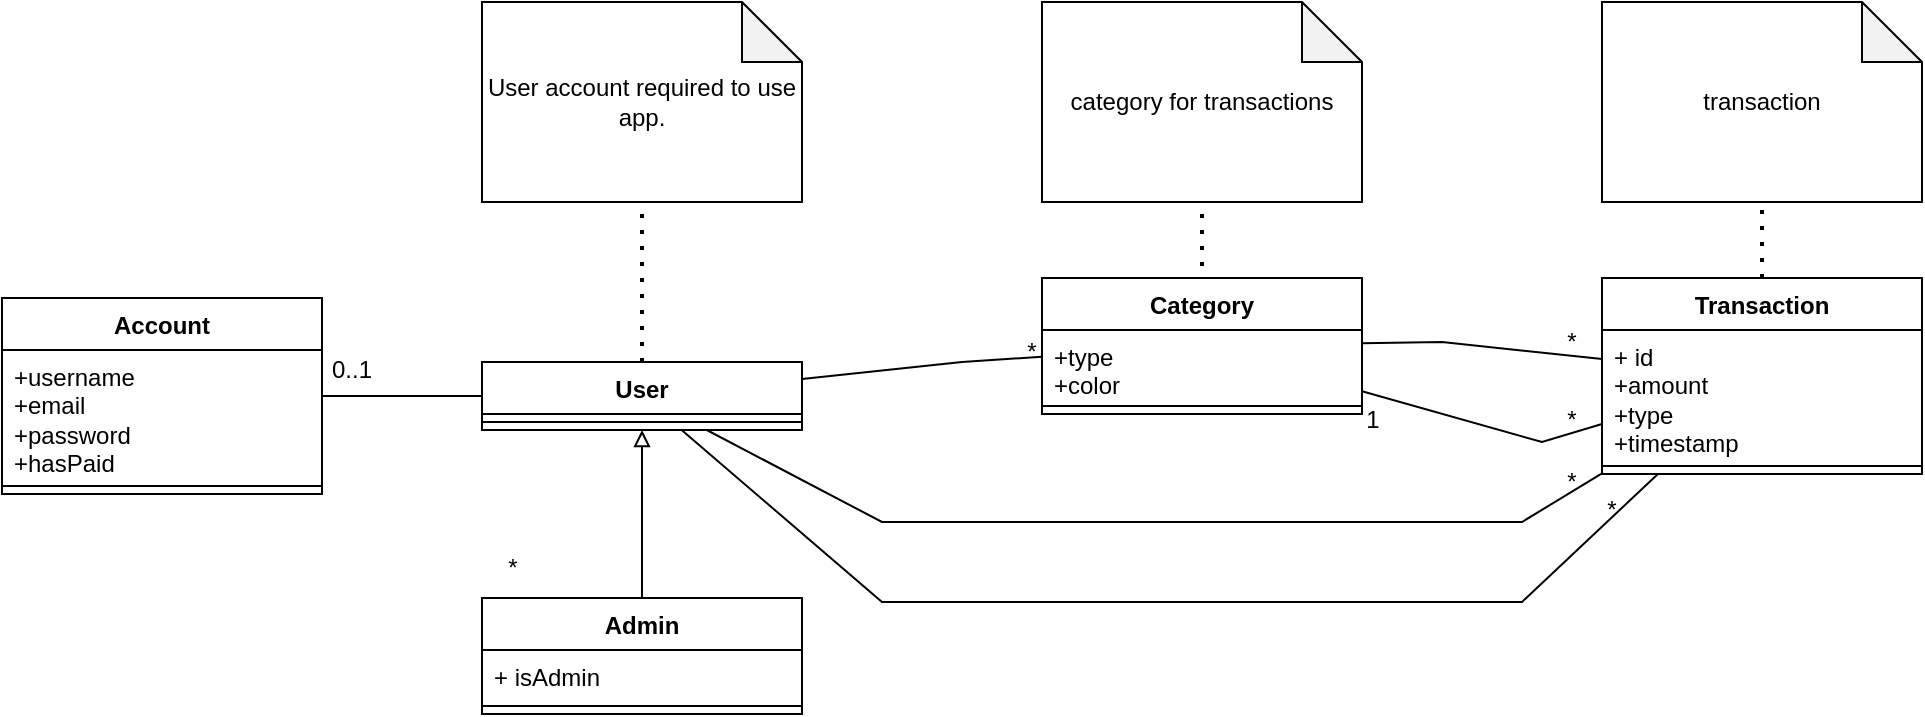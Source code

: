 <mxfile version="21.2.1" type="device">
  <diagram name="Page-1" id="bWD9T5PZyZ2lGrPmeZSB">
    <mxGraphModel dx="2216" dy="796" grid="1" gridSize="10" guides="1" tooltips="1" connect="1" arrows="1" fold="1" page="1" pageScale="1" pageWidth="850" pageHeight="1100" math="0" shadow="0">
      <root>
        <mxCell id="0" />
        <mxCell id="1" parent="0" />
        <mxCell id="7YN3MFbd8wUG7k_bTS1g-21" value="User account required to use app." style="shape=note;whiteSpace=wrap;html=1;backgroundOutline=1;darkOpacity=0.05;" parent="1" vertex="1">
          <mxGeometry x="200" y="300" width="160" height="100" as="geometry" />
        </mxCell>
        <mxCell id="7YN3MFbd8wUG7k_bTS1g-22" value="" style="endArrow=none;dashed=1;html=1;dashPattern=1 3;strokeWidth=2;rounded=0;" parent="1" source="1fNEbjh4FirybOxassPJ-1" target="7YN3MFbd8wUG7k_bTS1g-21" edge="1">
          <mxGeometry width="50" height="50" relative="1" as="geometry">
            <mxPoint x="280" y="440" as="sourcePoint" />
            <mxPoint x="290" y="380" as="targetPoint" />
          </mxGeometry>
        </mxCell>
        <mxCell id="7YN3MFbd8wUG7k_bTS1g-23" value="category for transactions" style="shape=note;whiteSpace=wrap;html=1;backgroundOutline=1;darkOpacity=0.05;" parent="1" vertex="1">
          <mxGeometry x="480" y="300" width="160" height="100" as="geometry" />
        </mxCell>
        <mxCell id="7YN3MFbd8wUG7k_bTS1g-25" value="transaction" style="shape=note;whiteSpace=wrap;html=1;backgroundOutline=1;darkOpacity=0.05;" parent="1" vertex="1">
          <mxGeometry x="760" y="300" width="160" height="100" as="geometry" />
        </mxCell>
        <mxCell id="7YN3MFbd8wUG7k_bTS1g-33" value="" style="endArrow=none;dashed=1;html=1;dashPattern=1 3;strokeWidth=2;rounded=0;" parent="1" target="7YN3MFbd8wUG7k_bTS1g-23" edge="1">
          <mxGeometry width="50" height="50" relative="1" as="geometry">
            <mxPoint x="560" y="440" as="sourcePoint" />
            <mxPoint x="559.5" y="360" as="targetPoint" />
          </mxGeometry>
        </mxCell>
        <mxCell id="7YN3MFbd8wUG7k_bTS1g-34" value="" style="endArrow=none;dashed=1;html=1;dashPattern=1 3;strokeWidth=2;rounded=0;" parent="1" target="7YN3MFbd8wUG7k_bTS1g-25" edge="1">
          <mxGeometry width="50" height="50" relative="1" as="geometry">
            <mxPoint x="840" y="438" as="sourcePoint" />
            <mxPoint x="570" y="370" as="targetPoint" />
          </mxGeometry>
        </mxCell>
        <mxCell id="7YN3MFbd8wUG7k_bTS1g-46" value="" style="endArrow=none;html=1;rounded=0;" parent="1" source="1fNEbjh4FirybOxassPJ-1" target="1fNEbjh4FirybOxassPJ-20" edge="1">
          <mxGeometry width="50" height="50" relative="1" as="geometry">
            <mxPoint x="360" y="492.5" as="sourcePoint" />
            <mxPoint x="480" y="479.667" as="targetPoint" />
            <Array as="points">
              <mxPoint x="440" y="480" />
            </Array>
          </mxGeometry>
        </mxCell>
        <mxCell id="7YN3MFbd8wUG7k_bTS1g-48" value="" style="endArrow=none;html=1;rounded=0;" parent="1" source="1fNEbjh4FirybOxassPJ-1" target="1fNEbjh4FirybOxassPJ-24" edge="1">
          <mxGeometry width="50" height="50" relative="1" as="geometry">
            <mxPoint x="360" y="541.667" as="sourcePoint" />
            <mxPoint x="760" y="541.0" as="targetPoint" />
            <Array as="points">
              <mxPoint x="400" y="560" />
              <mxPoint x="720" y="560" />
            </Array>
          </mxGeometry>
        </mxCell>
        <mxCell id="7YN3MFbd8wUG7k_bTS1g-51" value="" style="endArrow=none;html=1;rounded=0;" parent="1" source="1fNEbjh4FirybOxassPJ-1" target="1fNEbjh4FirybOxassPJ-24" edge="1">
          <mxGeometry width="50" height="50" relative="1" as="geometry">
            <mxPoint x="360" y="568.333" as="sourcePoint" />
            <mxPoint x="760" y="567.667" as="targetPoint" />
            <Array as="points">
              <mxPoint x="400" y="600" />
              <mxPoint x="720" y="600" />
            </Array>
          </mxGeometry>
        </mxCell>
        <mxCell id="7YN3MFbd8wUG7k_bTS1g-53" value="" style="endArrow=none;html=1;rounded=0;" parent="1" source="1fNEbjh4FirybOxassPJ-24" target="1fNEbjh4FirybOxassPJ-20" edge="1">
          <mxGeometry width="50" height="50" relative="1" as="geometry">
            <mxPoint x="760" y="515.364" as="sourcePoint" />
            <mxPoint x="640" y="498.294" as="targetPoint" />
            <Array as="points">
              <mxPoint x="730" y="520" />
            </Array>
          </mxGeometry>
        </mxCell>
        <mxCell id="7YN3MFbd8wUG7k_bTS1g-54" value="1" style="text;html=1;align=center;verticalAlign=middle;resizable=0;points=[];autosize=1;strokeColor=none;fillColor=none;" parent="1" vertex="1">
          <mxGeometry x="630" y="494" width="30" height="30" as="geometry" />
        </mxCell>
        <mxCell id="7YN3MFbd8wUG7k_bTS1g-55" value="" style="endArrow=none;html=1;rounded=0;" parent="1" source="1fNEbjh4FirybOxassPJ-20" target="1fNEbjh4FirybOxassPJ-24" edge="1">
          <mxGeometry width="50" height="50" relative="1" as="geometry">
            <mxPoint x="640" y="473" as="sourcePoint" />
            <mxPoint x="760" y="486.5" as="targetPoint" />
            <Array as="points">
              <mxPoint x="680" y="470" />
            </Array>
          </mxGeometry>
        </mxCell>
        <mxCell id="7YN3MFbd8wUG7k_bTS1g-58" value="*" style="text;html=1;align=center;verticalAlign=middle;resizable=0;points=[];autosize=1;strokeColor=none;fillColor=none;" parent="1" vertex="1">
          <mxGeometry x="200" y="568" width="30" height="30" as="geometry" />
        </mxCell>
        <mxCell id="1fNEbjh4FirybOxassPJ-1" value="User" style="swimlane;fontStyle=1;align=center;verticalAlign=top;childLayout=stackLayout;horizontal=1;startSize=26;horizontalStack=0;resizeParent=1;resizeParentMax=0;resizeLast=0;collapsible=1;marginBottom=0;whiteSpace=wrap;html=1;" vertex="1" parent="1">
          <mxGeometry x="200" y="480" width="160" height="34" as="geometry" />
        </mxCell>
        <mxCell id="1fNEbjh4FirybOxassPJ-3" value="" style="line;strokeWidth=1;fillColor=none;align=left;verticalAlign=middle;spacingTop=-1;spacingLeft=3;spacingRight=3;rotatable=0;labelPosition=right;points=[];portConstraint=eastwest;strokeColor=inherit;" vertex="1" parent="1fNEbjh4FirybOxassPJ-1">
          <mxGeometry y="26" width="160" height="8" as="geometry" />
        </mxCell>
        <mxCell id="1fNEbjh4FirybOxassPJ-7" value="Account" style="swimlane;fontStyle=1;align=center;verticalAlign=top;childLayout=stackLayout;horizontal=1;startSize=26;horizontalStack=0;resizeParent=1;resizeParentMax=0;resizeLast=0;collapsible=1;marginBottom=0;whiteSpace=wrap;html=1;" vertex="1" parent="1">
          <mxGeometry x="-40" y="448" width="160" height="98" as="geometry" />
        </mxCell>
        <mxCell id="1fNEbjh4FirybOxassPJ-8" value="+username&lt;br&gt;+email&lt;br&gt;+password&lt;br&gt;+hasPaid" style="text;strokeColor=none;fillColor=none;align=left;verticalAlign=top;spacingLeft=4;spacingRight=4;overflow=hidden;rotatable=0;points=[[0,0.5],[1,0.5]];portConstraint=eastwest;whiteSpace=wrap;html=1;" vertex="1" parent="1fNEbjh4FirybOxassPJ-7">
          <mxGeometry y="26" width="160" height="64" as="geometry" />
        </mxCell>
        <mxCell id="1fNEbjh4FirybOxassPJ-9" value="" style="line;strokeWidth=1;fillColor=none;align=left;verticalAlign=middle;spacingTop=-1;spacingLeft=3;spacingRight=3;rotatable=0;labelPosition=right;points=[];portConstraint=eastwest;strokeColor=inherit;" vertex="1" parent="1fNEbjh4FirybOxassPJ-7">
          <mxGeometry y="90" width="160" height="8" as="geometry" />
        </mxCell>
        <mxCell id="1fNEbjh4FirybOxassPJ-11" value="" style="endArrow=none;html=1;rounded=0;" edge="1" parent="1" source="1fNEbjh4FirybOxassPJ-7" target="1fNEbjh4FirybOxassPJ-1">
          <mxGeometry width="50" height="50" relative="1" as="geometry">
            <mxPoint x="70" y="800" as="sourcePoint" />
            <mxPoint x="120" y="750" as="targetPoint" />
          </mxGeometry>
        </mxCell>
        <mxCell id="1fNEbjh4FirybOxassPJ-12" value="0..1" style="text;html=1;strokeColor=none;fillColor=none;align=center;verticalAlign=middle;whiteSpace=wrap;rounded=0;" vertex="1" parent="1">
          <mxGeometry x="120" y="474" width="30" height="20" as="geometry" />
        </mxCell>
        <mxCell id="1fNEbjh4FirybOxassPJ-14" value="" style="endArrow=block;html=1;rounded=0;endFill=0;strokeWidth=1;jumpSize=6;" edge="1" parent="1" source="1fNEbjh4FirybOxassPJ-15" target="1fNEbjh4FirybOxassPJ-1">
          <mxGeometry width="50" height="50" relative="1" as="geometry">
            <mxPoint x="310" y="800" as="sourcePoint" />
            <mxPoint x="300" y="790" as="targetPoint" />
          </mxGeometry>
        </mxCell>
        <mxCell id="1fNEbjh4FirybOxassPJ-15" value="Admin" style="swimlane;fontStyle=1;align=center;verticalAlign=top;childLayout=stackLayout;horizontal=1;startSize=26;horizontalStack=0;resizeParent=1;resizeParentMax=0;resizeLast=0;collapsible=1;marginBottom=0;whiteSpace=wrap;html=1;" vertex="1" parent="1">
          <mxGeometry x="200" y="598" width="160" height="58" as="geometry" />
        </mxCell>
        <mxCell id="1fNEbjh4FirybOxassPJ-16" value="+ isAdmin" style="text;strokeColor=none;fillColor=none;align=left;verticalAlign=top;spacingLeft=4;spacingRight=4;overflow=hidden;rotatable=0;points=[[0,0.5],[1,0.5]];portConstraint=eastwest;whiteSpace=wrap;html=1;" vertex="1" parent="1fNEbjh4FirybOxassPJ-15">
          <mxGeometry y="26" width="160" height="24" as="geometry" />
        </mxCell>
        <mxCell id="1fNEbjh4FirybOxassPJ-17" value="" style="line;strokeWidth=1;fillColor=none;align=left;verticalAlign=middle;spacingTop=-1;spacingLeft=3;spacingRight=3;rotatable=0;labelPosition=right;points=[];portConstraint=eastwest;strokeColor=inherit;" vertex="1" parent="1fNEbjh4FirybOxassPJ-15">
          <mxGeometry y="50" width="160" height="8" as="geometry" />
        </mxCell>
        <mxCell id="1fNEbjh4FirybOxassPJ-20" value="Category" style="swimlane;fontStyle=1;align=center;verticalAlign=top;childLayout=stackLayout;horizontal=1;startSize=26;horizontalStack=0;resizeParent=1;resizeParentMax=0;resizeLast=0;collapsible=1;marginBottom=0;whiteSpace=wrap;html=1;" vertex="1" parent="1">
          <mxGeometry x="480" y="438" width="160" height="68" as="geometry" />
        </mxCell>
        <mxCell id="1fNEbjh4FirybOxassPJ-21" value="+type&lt;br&gt;+color" style="text;strokeColor=none;fillColor=none;align=left;verticalAlign=top;spacingLeft=4;spacingRight=4;overflow=hidden;rotatable=0;points=[[0,0.5],[1,0.5]];portConstraint=eastwest;whiteSpace=wrap;html=1;" vertex="1" parent="1fNEbjh4FirybOxassPJ-20">
          <mxGeometry y="26" width="160" height="34" as="geometry" />
        </mxCell>
        <mxCell id="1fNEbjh4FirybOxassPJ-22" value="" style="line;strokeWidth=1;fillColor=none;align=left;verticalAlign=middle;spacingTop=-1;spacingLeft=3;spacingRight=3;rotatable=0;labelPosition=right;points=[];portConstraint=eastwest;strokeColor=inherit;" vertex="1" parent="1fNEbjh4FirybOxassPJ-20">
          <mxGeometry y="60" width="160" height="8" as="geometry" />
        </mxCell>
        <mxCell id="1fNEbjh4FirybOxassPJ-24" value="Transaction" style="swimlane;fontStyle=1;align=center;verticalAlign=top;childLayout=stackLayout;horizontal=1;startSize=26;horizontalStack=0;resizeParent=1;resizeParentMax=0;resizeLast=0;collapsible=1;marginBottom=0;whiteSpace=wrap;html=1;" vertex="1" parent="1">
          <mxGeometry x="760" y="438" width="160" height="98" as="geometry" />
        </mxCell>
        <mxCell id="1fNEbjh4FirybOxassPJ-25" value="+ id&lt;br&gt;+amount&lt;br&gt;+type&lt;br&gt;+timestamp" style="text;strokeColor=none;fillColor=none;align=left;verticalAlign=top;spacingLeft=4;spacingRight=4;overflow=hidden;rotatable=0;points=[[0,0.5],[1,0.5]];portConstraint=eastwest;whiteSpace=wrap;html=1;" vertex="1" parent="1fNEbjh4FirybOxassPJ-24">
          <mxGeometry y="26" width="160" height="64" as="geometry" />
        </mxCell>
        <mxCell id="1fNEbjh4FirybOxassPJ-26" value="" style="line;strokeWidth=1;fillColor=none;align=left;verticalAlign=middle;spacingTop=-1;spacingLeft=3;spacingRight=3;rotatable=0;labelPosition=right;points=[];portConstraint=eastwest;strokeColor=inherit;" vertex="1" parent="1fNEbjh4FirybOxassPJ-24">
          <mxGeometry y="90" width="160" height="8" as="geometry" />
        </mxCell>
        <mxCell id="1fNEbjh4FirybOxassPJ-28" value="*" style="text;html=1;strokeColor=none;fillColor=none;align=center;verticalAlign=middle;whiteSpace=wrap;rounded=0;" vertex="1" parent="1">
          <mxGeometry x="740" y="466" width="10" height="8" as="geometry" />
        </mxCell>
        <mxCell id="1fNEbjh4FirybOxassPJ-29" value="*" style="text;html=1;strokeColor=none;fillColor=none;align=center;verticalAlign=middle;whiteSpace=wrap;rounded=0;" vertex="1" parent="1">
          <mxGeometry x="740" y="505" width="10" height="8" as="geometry" />
        </mxCell>
        <mxCell id="1fNEbjh4FirybOxassPJ-30" value="*" style="text;html=1;strokeColor=none;fillColor=none;align=center;verticalAlign=middle;whiteSpace=wrap;rounded=0;" vertex="1" parent="1">
          <mxGeometry x="740" y="536" width="10" height="8" as="geometry" />
        </mxCell>
        <mxCell id="1fNEbjh4FirybOxassPJ-31" value="*" style="text;html=1;strokeColor=none;fillColor=none;align=center;verticalAlign=middle;whiteSpace=wrap;rounded=0;" vertex="1" parent="1">
          <mxGeometry x="760" y="550" width="10" height="8" as="geometry" />
        </mxCell>
        <mxCell id="1fNEbjh4FirybOxassPJ-33" value="*" style="text;html=1;strokeColor=none;fillColor=none;align=center;verticalAlign=middle;whiteSpace=wrap;rounded=0;" vertex="1" parent="1">
          <mxGeometry x="470" y="470" width="10" height="10" as="geometry" />
        </mxCell>
      </root>
    </mxGraphModel>
  </diagram>
</mxfile>
